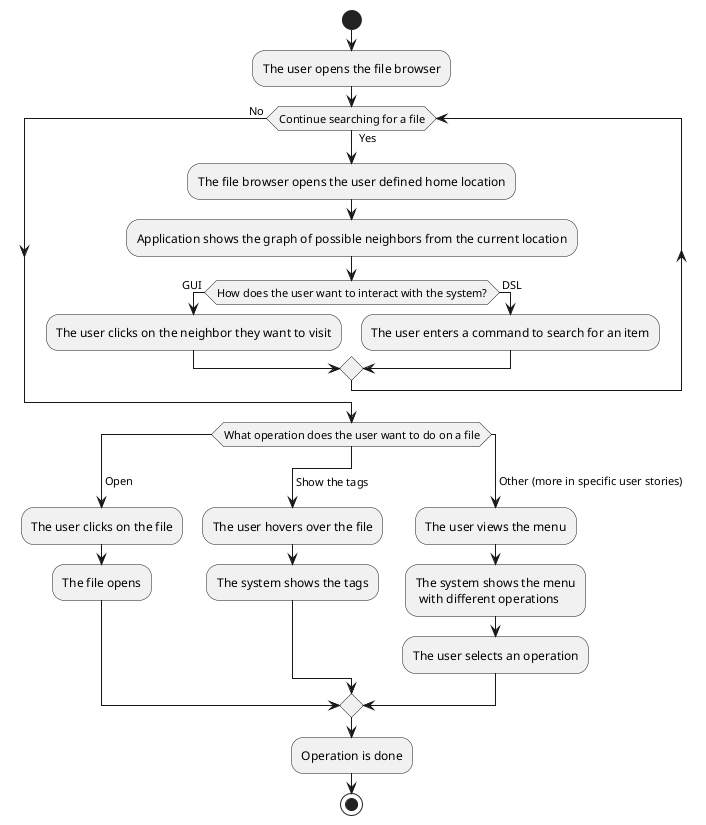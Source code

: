 @startuml
start
:The user opens the file browser;
while (Continue searching for a file) is ( Yes )
:The file browser opens the user defined home location;
:Application shows the graph of possible neighbors from the current location;
if (How does the user want to interact with the system?) then ( GUI )
    :The user clicks on the neighbor they want to visit;
else ( DSL )
    :The user enters a command to search for an item;
endif
endwhile ( No )
switch (What operation does the user want to do on a file)
case (\n Open )
    :The user clicks on the file;
    :The file opens;
case (\n Show the tags)
    :The user hovers over the file;
    :The system shows the tags;
case (\n Other (more in specific user stories))
    :The user views the menu;
    :The system shows the menu\n with different operations;
    :The user selects an operation;
endswitch
:Operation is done;
stop
@enduml